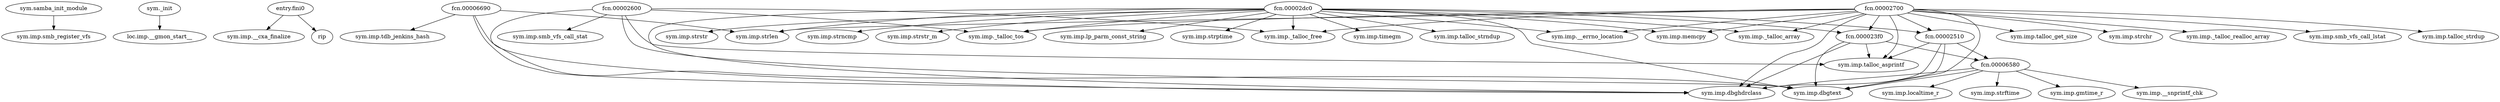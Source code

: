 digraph code {
  "0x00006740" [label="sym.samba_init_module"];
  "0x00006740" -> "0x00001eb0";
  "0x00001eb0" [label="sym.imp.smb_register_vfs"];
  "0x00001e00" [label="sym._init"];
  "0x00001e00" -> "0x00001ea0";
  "0x00001ea0" [label="loc.imp.__gmon_start__"];
  "0x00002380" [label="entry.fini0"];
  "0x00002380" -> "0x00002020";
  "0x00002020" [label="sym.imp.__cxa_finalize"];
  "0x00002380" -> "0x000022f0";
  "0x000022f0" [label="rip"];
  "0x00006580" [label="fcn.00006580"];
  "0x00006580" -> "0x00002210";
  "0x00002210" [label="sym.imp.localtime_r"];
  "0x00006580" -> "0x000022b0";
  "0x000022b0" [label="sym.imp.strftime"];
  "0x00006580" -> "0x000020a0";
  "0x000020a0" [label="sym.imp.gmtime_r"];
  "0x00006580" -> "0x00002250";
  "0x00002250" [label="sym.imp.__snprintf_chk"];
  "0x00006580" -> "0x00001fa0";
  "0x00001fa0" [label="sym.imp.dbghdrclass"];
  "0x00006580" -> "0x00002220";
  "0x00002220" [label="sym.imp.dbgtext"];
  "0x000023f0" [label="fcn.000023f0"];
  "0x000023f0" -> "0x00006580";
  "0x00006580" [label="fcn.00006580"];
  "0x000023f0" -> "0x000020d0";
  "0x000020d0" [label="sym.imp.talloc_asprintf"];
  "0x000023f0" -> "0x00001fa0";
  "0x00001fa0" [label="sym.imp.dbghdrclass"];
  "0x000023f0" -> "0x00002220";
  "0x00002220" [label="sym.imp.dbgtext"];
  "0x00002510" [label="fcn.00002510"];
  "0x00002510" -> "0x00006580";
  "0x00006580" [label="fcn.00006580"];
  "0x00002510" -> "0x000020d0";
  "0x000020d0" [label="sym.imp.talloc_asprintf"];
  "0x00002510" -> "0x00001fa0";
  "0x00001fa0" [label="sym.imp.dbghdrclass"];
  "0x00002510" -> "0x00002220";
  "0x00002220" [label="sym.imp.dbgtext"];
  "0x00002dc0" [label="fcn.00002dc0"];
  "0x00002dc0" -> "0x00002290";
  "0x00002290" [label="sym.imp.strstr_m"];
  "0x00002dc0" -> "0x000022a0";
  "0x000022a0" [label="sym.imp.lp_parm_const_string"];
  "0x00002dc0" -> "0x00001fb0";
  "0x00001fb0" [label="sym.imp.strlen"];
  "0x00002dc0" -> "0x00002130";
  "0x00002130" [label="sym.imp.strptime"];
  "0x00002dc0" -> "0x00002090";
  "0x00002090" [label="sym.imp.timegm"];
  "0x00002dc0" -> "0x000022d0";
  "0x000022d0" [label="sym.imp.talloc_strndup"];
  "0x00002dc0" -> "0x000020f0";
  "0x000020f0" [label="sym.imp._talloc_tos"];
  "0x00002dc0" -> "0x000023f0";
  "0x000023f0" [label="fcn.000023f0"];
  "0x00002dc0" -> "0x000020c0";
  "0x000020c0" [label="sym.imp.strstr"];
  "0x00002dc0" -> "0x00001e90";
  "0x00001e90" [label="sym.imp._talloc_free"];
  "0x00002dc0" -> "0x00001f00";
  "0x00001f00" [label="sym.imp.strncmp"];
  "0x00002dc0" -> "0x00001fa0";
  "0x00001fa0" [label="sym.imp.dbghdrclass"];
  "0x00002dc0" -> "0x00002220";
  "0x00002220" [label="sym.imp.dbgtext"];
  "0x00002dc0" -> "0x00002510";
  "0x00002510" [label="fcn.00002510"];
  "0x00002dc0" -> "0x00001ef0";
  "0x00001ef0" [label="sym.imp._talloc_array"];
  "0x00002dc0" -> "0x00002170";
  "0x00002170" [label="sym.imp.__errno_location"];
  "0x00002dc0" -> "0x000022c0";
  "0x000022c0" [label="sym.imp.memcpy"];
  "0x00002700" [label="fcn.00002700"];
  "0x00002700" -> "0x00001fb0";
  "0x00001fb0" [label="sym.imp.strlen"];
  "0x00002700" -> "0x000020d0";
  "0x000020d0" [label="sym.imp.talloc_asprintf"];
  "0x00002700" -> "0x00001e50";
  "0x00001e50" [label="sym.imp.talloc_get_size"];
  "0x00002700" -> "0x000020f0";
  "0x000020f0" [label="sym.imp._talloc_tos"];
  "0x00002700" -> "0x00002140";
  "0x00002140" [label="sym.imp.strchr"];
  "0x00002700" -> "0x00001ef0";
  "0x00001ef0" [label="sym.imp._talloc_array"];
  "0x00002700" -> "0x000023f0";
  "0x000023f0" [label="fcn.000023f0"];
  "0x00002700" -> "0x00002150";
  "0x00002150" [label="sym.imp._talloc_realloc_array"];
  "0x00002700" -> "0x000022c0";
  "0x000022c0" [label="sym.imp.memcpy"];
  "0x00002700" -> "0x00002170";
  "0x00002170" [label="sym.imp.__errno_location"];
  "0x00002700" -> "0x000021d0";
  "0x000021d0" [label="sym.imp.smb_vfs_call_lstat"];
  "0x00002700" -> "0x00001f70";
  "0x00001f70" [label="sym.imp.talloc_strdup"];
  "0x00002700" -> "0x00002510";
  "0x00002510" [label="fcn.00002510"];
  "0x00002700" -> "0x00001e90";
  "0x00001e90" [label="sym.imp._talloc_free"];
  "0x00002700" -> "0x00001fa0";
  "0x00001fa0" [label="sym.imp.dbghdrclass"];
  "0x00002700" -> "0x00002220";
  "0x00002220" [label="sym.imp.dbgtext"];
  "0x00006690" [label="fcn.00006690"];
  "0x00006690" -> "0x00001fb0";
  "0x00001fb0" [label="sym.imp.strlen"];
  "0x00006690" -> "0x00001ff0";
  "0x00001ff0" [label="sym.imp.tdb_jenkins_hash"];
  "0x00006690" -> "0x00001fa0";
  "0x00001fa0" [label="sym.imp.dbghdrclass"];
  "0x00006690" -> "0x00002220";
  "0x00002220" [label="sym.imp.dbgtext"];
  "0x00002600" [label="fcn.00002600"];
  "0x00002600" -> "0x000020f0";
  "0x000020f0" [label="sym.imp._talloc_tos"];
  "0x00002600" -> "0x000020d0";
  "0x000020d0" [label="sym.imp.talloc_asprintf"];
  "0x00002600" -> "0x000021c0";
  "0x000021c0" [label="sym.imp.smb_vfs_call_stat"];
  "0x00002600" -> "0x00001e90";
  "0x00001e90" [label="sym.imp._talloc_free"];
  "0x00002600" -> "0x00001fa0";
  "0x00001fa0" [label="sym.imp.dbghdrclass"];
  "0x00002600" -> "0x00002220";
  "0x00002220" [label="sym.imp.dbgtext"];
}